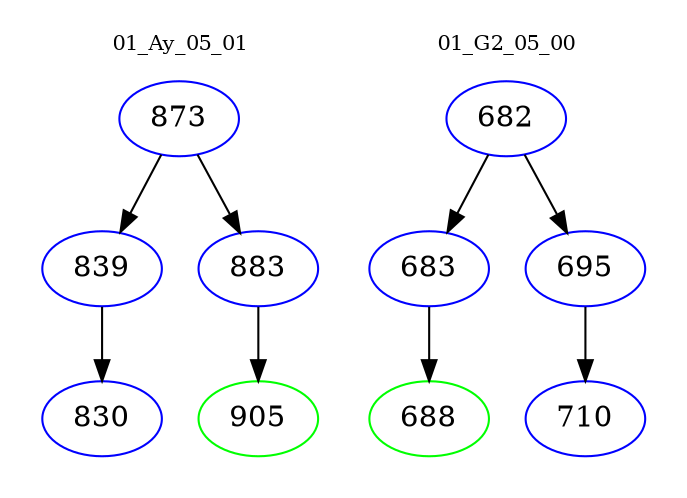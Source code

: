 digraph{
subgraph cluster_0 {
color = white
label = "01_Ay_05_01";
fontsize=10;
T0_873 [label="873", color="blue"]
T0_873 -> T0_839 [color="black"]
T0_839 [label="839", color="blue"]
T0_839 -> T0_830 [color="black"]
T0_830 [label="830", color="blue"]
T0_873 -> T0_883 [color="black"]
T0_883 [label="883", color="blue"]
T0_883 -> T0_905 [color="black"]
T0_905 [label="905", color="green"]
}
subgraph cluster_1 {
color = white
label = "01_G2_05_00";
fontsize=10;
T1_682 [label="682", color="blue"]
T1_682 -> T1_683 [color="black"]
T1_683 [label="683", color="blue"]
T1_683 -> T1_688 [color="black"]
T1_688 [label="688", color="green"]
T1_682 -> T1_695 [color="black"]
T1_695 [label="695", color="blue"]
T1_695 -> T1_710 [color="black"]
T1_710 [label="710", color="blue"]
}
}
